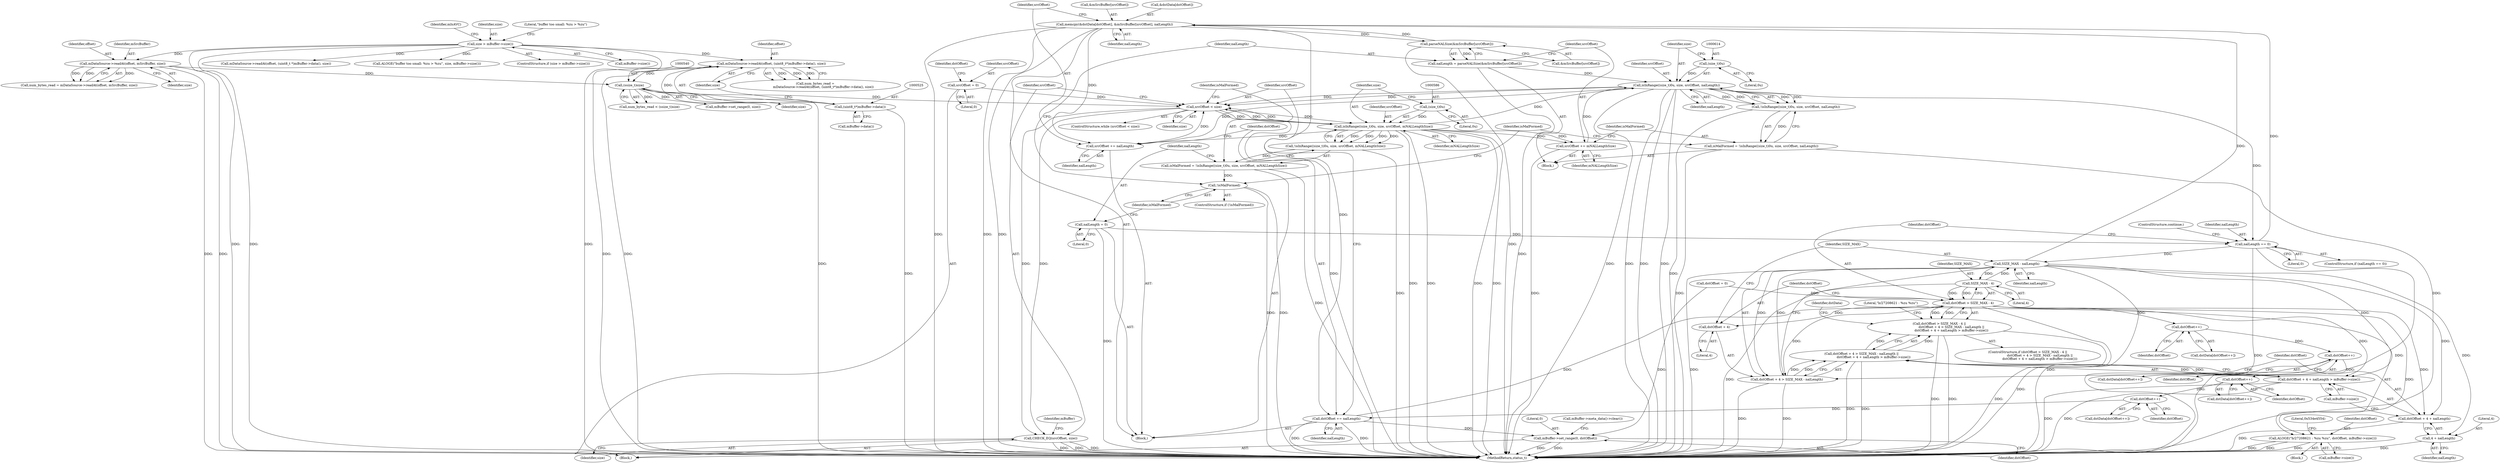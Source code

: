 digraph "0_Android_7a282fb64fef25349e9d341f102d9cea3bf75baf@array" {
"1000696" [label="(Call,memcpy(&dstData[dstOffset], &mSrcBuffer[srcOffset], nalLength))"];
"1000601" [label="(Call,parseNALSize(&mSrcBuffer[srcOffset]))"];
"1000696" [label="(Call,memcpy(&dstData[dstOffset], &mSrcBuffer[srcOffset], nalLength))"];
"1000648" [label="(Call,SIZE_MAX - nalLength)"];
"1000640" [label="(Call,SIZE_MAX - 4)"];
"1000631" [label="(Call,nalLength == 0)"];
"1000612" [label="(Call,isInRange((size_t)0u, size, srcOffset, nalLength))"];
"1000613" [label="(Call,(size_t)0u)"];
"1000584" [label="(Call,isInRange((size_t)0u, size, srcOffset, mNALLengthSize))"];
"1000585" [label="(Call,(size_t)0u)"];
"1000576" [label="(Call,srcOffset < size)"];
"1000568" [label="(Call,srcOffset = 0)"];
"1000706" [label="(Call,srcOffset += nalLength)"];
"1000539" [label="(Call,(ssize_t)size)"];
"1000522" [label="(Call,mDataSource->readAt(offset, (uint8_t*)mBuffer->data(), size))"];
"1000524" [label="(Call,(uint8_t*)mBuffer->data())"];
"1000310" [label="(Call,size > mBuffer->size())"];
"1000532" [label="(Call,mDataSource->readAt(offset, mSrcBuffer, size))"];
"1000606" [label="(Call,srcOffset += mNALLengthSize)"];
"1000599" [label="(Call,nalLength = parseNALSize(&mSrcBuffer[srcOffset]))"];
"1000592" [label="(Call,nalLength = 0)"];
"1000583" [label="(Call,!isInRange((size_t)0u, size, srcOffset, mNALLengthSize))"];
"1000581" [label="(Call,isMalFormed = !isInRange((size_t)0u, size, srcOffset, mNALLengthSize))"];
"1000596" [label="(Call,!isMalFormed)"];
"1000712" [label="(Call,CHECK_EQ(srcOffset, size))"];
"1000611" [label="(Call,!isInRange((size_t)0u, size, srcOffset, nalLength))"];
"1000609" [label="(Call,isMalFormed = !isInRange((size_t)0u, size, srcOffset, nalLength))"];
"1000638" [label="(Call,dstOffset > SIZE_MAX - 4)"];
"1000637" [label="(Call,dstOffset > SIZE_MAX - 4 ||\n                        dstOffset + 4 > SIZE_MAX - nalLength ||\n                        dstOffset + 4 + nalLength > mBuffer->size())"];
"1000644" [label="(Call,dstOffset + 4 > SIZE_MAX - nalLength)"];
"1000643" [label="(Call,dstOffset + 4 > SIZE_MAX - nalLength ||\n                        dstOffset + 4 + nalLength > mBuffer->size())"];
"1000645" [label="(Call,dstOffset + 4)"];
"1000651" [label="(Call,dstOffset + 4 + nalLength > mBuffer->size())"];
"1000652" [label="(Call,dstOffset + 4 + nalLength)"];
"1000659" [label="(Call,ALOGE(\"b/27208621 : %zu %zu\", dstOffset, mBuffer->size()))"];
"1000675" [label="(Call,dstOffset++)"];
"1000681" [label="(Call,dstOffset++)"];
"1000687" [label="(Call,dstOffset++)"];
"1000693" [label="(Call,dstOffset++)"];
"1000709" [label="(Call,dstOffset += nalLength)"];
"1000719" [label="(Call,mBuffer->set_range(0, dstOffset))"];
"1000654" [label="(Call,4 + nalLength)"];
"1000584" [label="(Call,isInRange((size_t)0u, size, srcOffset, mNALLengthSize))"];
"1000576" [label="(Call,srcOffset < size)"];
"1000714" [label="(Identifier,size)"];
"1000688" [label="(Identifier,dstOffset)"];
"1000639" [label="(Identifier,dstOffset)"];
"1000645" [label="(Call,dstOffset + 4)"];
"1000526" [label="(Call,mBuffer->data())"];
"1000712" [label="(Call,CHECK_EQ(srcOffset, size))"];
"1000594" [label="(Literal,0)"];
"1000608" [label="(Identifier,mNALLengthSize)"];
"1000534" [label="(Identifier,mSrcBuffer)"];
"1000556" [label="(Call,mBuffer->set_range(0, size))"];
"1000570" [label="(Literal,0)"];
"1000541" [label="(Identifier,size)"];
"1000593" [label="(Identifier,nalLength)"];
"1000766" [label="(MethodReturn,status_t)"];
"1000612" [label="(Call,isInRange((size_t)0u, size, srcOffset, nalLength))"];
"1000522" [label="(Call,mDataSource->readAt(offset, (uint8_t*)mBuffer->data(), size))"];
"1000520" [label="(Call,num_bytes_read =\n                mDataSource->readAt(offset, (uint8_t*)mBuffer->data(), size))"];
"1000674" [label="(Identifier,dstData)"];
"1000602" [label="(Call,&mSrcBuffer[srcOffset])"];
"1000648" [label="(Call,SIZE_MAX - nalLength)"];
"1000598" [label="(Block,)"];
"1000711" [label="(Identifier,nalLength)"];
"1000651" [label="(Call,dstOffset + 4 + nalLength > mBuffer->size())"];
"1000592" [label="(Call,nalLength = 0)"];
"1000599" [label="(Call,nalLength = parseNALSize(&mSrcBuffer[srcOffset]))"];
"1000595" [label="(ControlStructure,if (!isMalFormed))"];
"1000722" [label="(Call,mBuffer->meta_data()->clear())"];
"1000675" [label="(Call,dstOffset++)"];
"1000655" [label="(Literal,4)"];
"1000713" [label="(Identifier,srcOffset)"];
"1000706" [label="(Call,srcOffset += nalLength)"];
"1000618" [label="(Identifier,nalLength)"];
"1000615" [label="(Literal,0u)"];
"1000577" [label="(Identifier,srcOffset)"];
"1000572" [label="(Call,dstOffset = 0)"];
"1000335" [label="(Call,mDataSource->readAt(offset, (uint8_t *)mBuffer->data(), size))"];
"1000658" [label="(Block,)"];
"1000694" [label="(Identifier,dstOffset)"];
"1000596" [label="(Call,!isMalFormed)"];
"1000636" [label="(ControlStructure,if (dstOffset > SIZE_MAX - 4 ||\n                        dstOffset + 4 > SIZE_MAX - nalLength ||\n                        dstOffset + 4 + nalLength > mBuffer->size()))"];
"1000687" [label="(Call,dstOffset++)"];
"1000682" [label="(Identifier,dstOffset)"];
"1000314" [label="(Call,ALOGE(\"buffer too small: %zu > %zu\", size, mBuffer->size()))"];
"1000635" [label="(ControlStructure,continue;)"];
"1000606" [label="(Call,srcOffset += mNALLengthSize)"];
"1000660" [label="(Literal,\"b/27208621 : %zu %zu\")"];
"1000719" [label="(Call,mBuffer->set_range(0, dstOffset))"];
"1000717" [label="(Identifier,mBuffer)"];
"1000310" [label="(Call,size > mBuffer->size())"];
"1000696" [label="(Call,memcpy(&dstData[dstOffset], &mSrcBuffer[srcOffset], nalLength))"];
"1000315" [label="(Literal,\"buffer too small: %zu > %zu\")"];
"1000575" [label="(ControlStructure,while (srcOffset < size))"];
"1000573" [label="(Identifier,dstOffset)"];
"1000324" [label="(Identifier,mIsAVC)"];
"1000656" [label="(Identifier,nalLength)"];
"1000609" [label="(Call,isMalFormed = !isInRange((size_t)0u, size, srcOffset, nalLength))"];
"1000532" [label="(Call,mDataSource->readAt(offset, mSrcBuffer, size))"];
"1000650" [label="(Identifier,nalLength)"];
"1000679" [label="(Call,dstData[dstOffset++])"];
"1000610" [label="(Identifier,isMalFormed)"];
"1000673" [label="(Call,dstData[dstOffset++])"];
"1000652" [label="(Call,dstOffset + 4 + nalLength)"];
"1000309" [label="(ControlStructure,if (size > mBuffer->size()))"];
"1000647" [label="(Literal,4)"];
"1000649" [label="(Identifier,SIZE_MAX)"];
"1000640" [label="(Call,SIZE_MAX - 4)"];
"1000643" [label="(Call,dstOffset + 4 > SIZE_MAX - nalLength ||\n                        dstOffset + 4 + nalLength > mBuffer->size())"];
"1000644" [label="(Call,dstOffset + 4 > SIZE_MAX - nalLength)"];
"1000535" [label="(Identifier,size)"];
"1000569" [label="(Identifier,srcOffset)"];
"1000620" [label="(Identifier,isMalFormed)"];
"1000583" [label="(Call,!isInRange((size_t)0u, size, srcOffset, mNALLengthSize))"];
"1000585" [label="(Call,(size_t)0u)"];
"1000539" [label="(Call,(ssize_t)size)"];
"1000637" [label="(Call,dstOffset > SIZE_MAX - 4 ||\n                        dstOffset + 4 > SIZE_MAX - nalLength ||\n                        dstOffset + 4 + nalLength > mBuffer->size())"];
"1000524" [label="(Call,(uint8_t*)mBuffer->data())"];
"1000630" [label="(ControlStructure,if (nalLength == 0))"];
"1000653" [label="(Identifier,dstOffset)"];
"1000600" [label="(Identifier,nalLength)"];
"1000527" [label="(Identifier,size)"];
"1000533" [label="(Identifier,offset)"];
"1000568" [label="(Call,srcOffset = 0)"];
"1000616" [label="(Identifier,size)"];
"1000530" [label="(Call,num_bytes_read = mDataSource->readAt(offset, mSrcBuffer, size))"];
"1000721" [label="(Identifier,dstOffset)"];
"1000633" [label="(Literal,0)"];
"1000311" [label="(Identifier,size)"];
"1000638" [label="(Call,dstOffset > SIZE_MAX - 4)"];
"1000664" [label="(Literal,0x534e4554)"];
"1000588" [label="(Identifier,size)"];
"1000523" [label="(Identifier,offset)"];
"1000537" [label="(Call,num_bytes_read < (ssize_t)size)"];
"1000589" [label="(Identifier,srcOffset)"];
"1000657" [label="(Call,mBuffer->size())"];
"1000662" [label="(Call,mBuffer->size())"];
"1000661" [label="(Identifier,dstOffset)"];
"1000701" [label="(Call,&mSrcBuffer[srcOffset])"];
"1000705" [label="(Identifier,nalLength)"];
"1000611" [label="(Call,!isInRange((size_t)0u, size, srcOffset, nalLength))"];
"1000720" [label="(Literal,0)"];
"1000632" [label="(Identifier,nalLength)"];
"1000597" [label="(Identifier,isMalFormed)"];
"1000654" [label="(Call,4 + nalLength)"];
"1000646" [label="(Identifier,dstOffset)"];
"1000708" [label="(Identifier,nalLength)"];
"1000581" [label="(Call,isMalFormed = !isInRange((size_t)0u, size, srcOffset, mNALLengthSize))"];
"1000590" [label="(Identifier,mNALLengthSize)"];
"1000312" [label="(Call,mBuffer->size())"];
"1000578" [label="(Identifier,size)"];
"1000631" [label="(Call,nalLength == 0)"];
"1000676" [label="(Identifier,dstOffset)"];
"1000579" [label="(Block,)"];
"1000691" [label="(Call,dstData[dstOffset++])"];
"1000617" [label="(Identifier,srcOffset)"];
"1000697" [label="(Call,&dstData[dstOffset])"];
"1000681" [label="(Call,dstOffset++)"];
"1000685" [label="(Call,dstData[dstOffset++])"];
"1000601" [label="(Call,parseNALSize(&mSrcBuffer[srcOffset]))"];
"1000587" [label="(Literal,0u)"];
"1000709" [label="(Call,dstOffset += nalLength)"];
"1000613" [label="(Call,(size_t)0u)"];
"1000607" [label="(Identifier,srcOffset)"];
"1000560" [label="(Block,)"];
"1000582" [label="(Identifier,isMalFormed)"];
"1000710" [label="(Identifier,dstOffset)"];
"1000707" [label="(Identifier,srcOffset)"];
"1000642" [label="(Literal,4)"];
"1000693" [label="(Call,dstOffset++)"];
"1000659" [label="(Call,ALOGE(\"b/27208621 : %zu %zu\", dstOffset, mBuffer->size()))"];
"1000641" [label="(Identifier,SIZE_MAX)"];
"1000696" -> "1000579"  [label="AST: "];
"1000696" -> "1000705"  [label="CFG: "];
"1000697" -> "1000696"  [label="AST: "];
"1000701" -> "1000696"  [label="AST: "];
"1000705" -> "1000696"  [label="AST: "];
"1000707" -> "1000696"  [label="CFG: "];
"1000696" -> "1000766"  [label="DDG: "];
"1000696" -> "1000766"  [label="DDG: "];
"1000696" -> "1000766"  [label="DDG: "];
"1000696" -> "1000601"  [label="DDG: "];
"1000601" -> "1000696"  [label="DDG: "];
"1000648" -> "1000696"  [label="DDG: "];
"1000631" -> "1000696"  [label="DDG: "];
"1000696" -> "1000706"  [label="DDG: "];
"1000696" -> "1000709"  [label="DDG: "];
"1000601" -> "1000599"  [label="AST: "];
"1000601" -> "1000602"  [label="CFG: "];
"1000602" -> "1000601"  [label="AST: "];
"1000599" -> "1000601"  [label="CFG: "];
"1000601" -> "1000766"  [label="DDG: "];
"1000601" -> "1000599"  [label="DDG: "];
"1000648" -> "1000644"  [label="AST: "];
"1000648" -> "1000650"  [label="CFG: "];
"1000649" -> "1000648"  [label="AST: "];
"1000650" -> "1000648"  [label="AST: "];
"1000644" -> "1000648"  [label="CFG: "];
"1000648" -> "1000766"  [label="DDG: "];
"1000648" -> "1000766"  [label="DDG: "];
"1000648" -> "1000640"  [label="DDG: "];
"1000648" -> "1000644"  [label="DDG: "];
"1000648" -> "1000644"  [label="DDG: "];
"1000640" -> "1000648"  [label="DDG: "];
"1000631" -> "1000648"  [label="DDG: "];
"1000648" -> "1000651"  [label="DDG: "];
"1000648" -> "1000652"  [label="DDG: "];
"1000648" -> "1000654"  [label="DDG: "];
"1000640" -> "1000638"  [label="AST: "];
"1000640" -> "1000642"  [label="CFG: "];
"1000641" -> "1000640"  [label="AST: "];
"1000642" -> "1000640"  [label="AST: "];
"1000638" -> "1000640"  [label="CFG: "];
"1000640" -> "1000766"  [label="DDG: "];
"1000640" -> "1000638"  [label="DDG: "];
"1000640" -> "1000638"  [label="DDG: "];
"1000631" -> "1000630"  [label="AST: "];
"1000631" -> "1000633"  [label="CFG: "];
"1000632" -> "1000631"  [label="AST: "];
"1000633" -> "1000631"  [label="AST: "];
"1000635" -> "1000631"  [label="CFG: "];
"1000639" -> "1000631"  [label="CFG: "];
"1000631" -> "1000766"  [label="DDG: "];
"1000631" -> "1000766"  [label="DDG: "];
"1000612" -> "1000631"  [label="DDG: "];
"1000592" -> "1000631"  [label="DDG: "];
"1000612" -> "1000611"  [label="AST: "];
"1000612" -> "1000618"  [label="CFG: "];
"1000613" -> "1000612"  [label="AST: "];
"1000616" -> "1000612"  [label="AST: "];
"1000617" -> "1000612"  [label="AST: "];
"1000618" -> "1000612"  [label="AST: "];
"1000611" -> "1000612"  [label="CFG: "];
"1000612" -> "1000766"  [label="DDG: "];
"1000612" -> "1000766"  [label="DDG: "];
"1000612" -> "1000766"  [label="DDG: "];
"1000612" -> "1000766"  [label="DDG: "];
"1000612" -> "1000576"  [label="DDG: "];
"1000612" -> "1000576"  [label="DDG: "];
"1000612" -> "1000611"  [label="DDG: "];
"1000612" -> "1000611"  [label="DDG: "];
"1000612" -> "1000611"  [label="DDG: "];
"1000612" -> "1000611"  [label="DDG: "];
"1000613" -> "1000612"  [label="DDG: "];
"1000584" -> "1000612"  [label="DDG: "];
"1000606" -> "1000612"  [label="DDG: "];
"1000599" -> "1000612"  [label="DDG: "];
"1000612" -> "1000706"  [label="DDG: "];
"1000613" -> "1000615"  [label="CFG: "];
"1000614" -> "1000613"  [label="AST: "];
"1000615" -> "1000613"  [label="AST: "];
"1000616" -> "1000613"  [label="CFG: "];
"1000584" -> "1000583"  [label="AST: "];
"1000584" -> "1000590"  [label="CFG: "];
"1000585" -> "1000584"  [label="AST: "];
"1000588" -> "1000584"  [label="AST: "];
"1000589" -> "1000584"  [label="AST: "];
"1000590" -> "1000584"  [label="AST: "];
"1000583" -> "1000584"  [label="CFG: "];
"1000584" -> "1000766"  [label="DDG: "];
"1000584" -> "1000766"  [label="DDG: "];
"1000584" -> "1000766"  [label="DDG: "];
"1000584" -> "1000766"  [label="DDG: "];
"1000584" -> "1000576"  [label="DDG: "];
"1000584" -> "1000576"  [label="DDG: "];
"1000584" -> "1000583"  [label="DDG: "];
"1000584" -> "1000583"  [label="DDG: "];
"1000584" -> "1000583"  [label="DDG: "];
"1000584" -> "1000583"  [label="DDG: "];
"1000585" -> "1000584"  [label="DDG: "];
"1000576" -> "1000584"  [label="DDG: "];
"1000576" -> "1000584"  [label="DDG: "];
"1000584" -> "1000606"  [label="DDG: "];
"1000584" -> "1000606"  [label="DDG: "];
"1000584" -> "1000706"  [label="DDG: "];
"1000585" -> "1000587"  [label="CFG: "];
"1000586" -> "1000585"  [label="AST: "];
"1000587" -> "1000585"  [label="AST: "];
"1000588" -> "1000585"  [label="CFG: "];
"1000576" -> "1000575"  [label="AST: "];
"1000576" -> "1000578"  [label="CFG: "];
"1000577" -> "1000576"  [label="AST: "];
"1000578" -> "1000576"  [label="AST: "];
"1000582" -> "1000576"  [label="CFG: "];
"1000713" -> "1000576"  [label="CFG: "];
"1000576" -> "1000766"  [label="DDG: "];
"1000568" -> "1000576"  [label="DDG: "];
"1000706" -> "1000576"  [label="DDG: "];
"1000539" -> "1000576"  [label="DDG: "];
"1000576" -> "1000712"  [label="DDG: "];
"1000576" -> "1000712"  [label="DDG: "];
"1000568" -> "1000560"  [label="AST: "];
"1000568" -> "1000570"  [label="CFG: "];
"1000569" -> "1000568"  [label="AST: "];
"1000570" -> "1000568"  [label="AST: "];
"1000573" -> "1000568"  [label="CFG: "];
"1000706" -> "1000579"  [label="AST: "];
"1000706" -> "1000708"  [label="CFG: "];
"1000707" -> "1000706"  [label="AST: "];
"1000708" -> "1000706"  [label="AST: "];
"1000710" -> "1000706"  [label="CFG: "];
"1000539" -> "1000537"  [label="AST: "];
"1000539" -> "1000541"  [label="CFG: "];
"1000540" -> "1000539"  [label="AST: "];
"1000541" -> "1000539"  [label="AST: "];
"1000537" -> "1000539"  [label="CFG: "];
"1000539" -> "1000766"  [label="DDG: "];
"1000539" -> "1000537"  [label="DDG: "];
"1000522" -> "1000539"  [label="DDG: "];
"1000532" -> "1000539"  [label="DDG: "];
"1000539" -> "1000556"  [label="DDG: "];
"1000522" -> "1000520"  [label="AST: "];
"1000522" -> "1000527"  [label="CFG: "];
"1000523" -> "1000522"  [label="AST: "];
"1000524" -> "1000522"  [label="AST: "];
"1000527" -> "1000522"  [label="AST: "];
"1000520" -> "1000522"  [label="CFG: "];
"1000522" -> "1000766"  [label="DDG: "];
"1000522" -> "1000766"  [label="DDG: "];
"1000522" -> "1000520"  [label="DDG: "];
"1000522" -> "1000520"  [label="DDG: "];
"1000522" -> "1000520"  [label="DDG: "];
"1000524" -> "1000522"  [label="DDG: "];
"1000310" -> "1000522"  [label="DDG: "];
"1000524" -> "1000526"  [label="CFG: "];
"1000525" -> "1000524"  [label="AST: "];
"1000526" -> "1000524"  [label="AST: "];
"1000527" -> "1000524"  [label="CFG: "];
"1000524" -> "1000766"  [label="DDG: "];
"1000310" -> "1000309"  [label="AST: "];
"1000310" -> "1000312"  [label="CFG: "];
"1000311" -> "1000310"  [label="AST: "];
"1000312" -> "1000310"  [label="AST: "];
"1000315" -> "1000310"  [label="CFG: "];
"1000324" -> "1000310"  [label="CFG: "];
"1000310" -> "1000766"  [label="DDG: "];
"1000310" -> "1000766"  [label="DDG: "];
"1000310" -> "1000766"  [label="DDG: "];
"1000310" -> "1000314"  [label="DDG: "];
"1000310" -> "1000335"  [label="DDG: "];
"1000310" -> "1000532"  [label="DDG: "];
"1000532" -> "1000530"  [label="AST: "];
"1000532" -> "1000535"  [label="CFG: "];
"1000533" -> "1000532"  [label="AST: "];
"1000534" -> "1000532"  [label="AST: "];
"1000535" -> "1000532"  [label="AST: "];
"1000530" -> "1000532"  [label="CFG: "];
"1000532" -> "1000766"  [label="DDG: "];
"1000532" -> "1000766"  [label="DDG: "];
"1000532" -> "1000530"  [label="DDG: "];
"1000532" -> "1000530"  [label="DDG: "];
"1000532" -> "1000530"  [label="DDG: "];
"1000606" -> "1000598"  [label="AST: "];
"1000606" -> "1000608"  [label="CFG: "];
"1000607" -> "1000606"  [label="AST: "];
"1000608" -> "1000606"  [label="AST: "];
"1000610" -> "1000606"  [label="CFG: "];
"1000606" -> "1000766"  [label="DDG: "];
"1000599" -> "1000598"  [label="AST: "];
"1000600" -> "1000599"  [label="AST: "];
"1000607" -> "1000599"  [label="CFG: "];
"1000599" -> "1000766"  [label="DDG: "];
"1000592" -> "1000579"  [label="AST: "];
"1000592" -> "1000594"  [label="CFG: "];
"1000593" -> "1000592"  [label="AST: "];
"1000594" -> "1000592"  [label="AST: "];
"1000597" -> "1000592"  [label="CFG: "];
"1000592" -> "1000766"  [label="DDG: "];
"1000583" -> "1000581"  [label="AST: "];
"1000581" -> "1000583"  [label="CFG: "];
"1000583" -> "1000766"  [label="DDG: "];
"1000583" -> "1000581"  [label="DDG: "];
"1000581" -> "1000579"  [label="AST: "];
"1000582" -> "1000581"  [label="AST: "];
"1000593" -> "1000581"  [label="CFG: "];
"1000581" -> "1000766"  [label="DDG: "];
"1000581" -> "1000596"  [label="DDG: "];
"1000596" -> "1000595"  [label="AST: "];
"1000596" -> "1000597"  [label="CFG: "];
"1000597" -> "1000596"  [label="AST: "];
"1000600" -> "1000596"  [label="CFG: "];
"1000620" -> "1000596"  [label="CFG: "];
"1000596" -> "1000766"  [label="DDG: "];
"1000596" -> "1000766"  [label="DDG: "];
"1000712" -> "1000560"  [label="AST: "];
"1000712" -> "1000714"  [label="CFG: "];
"1000713" -> "1000712"  [label="AST: "];
"1000714" -> "1000712"  [label="AST: "];
"1000717" -> "1000712"  [label="CFG: "];
"1000712" -> "1000766"  [label="DDG: "];
"1000712" -> "1000766"  [label="DDG: "];
"1000712" -> "1000766"  [label="DDG: "];
"1000611" -> "1000609"  [label="AST: "];
"1000609" -> "1000611"  [label="CFG: "];
"1000611" -> "1000766"  [label="DDG: "];
"1000611" -> "1000609"  [label="DDG: "];
"1000609" -> "1000598"  [label="AST: "];
"1000610" -> "1000609"  [label="AST: "];
"1000620" -> "1000609"  [label="CFG: "];
"1000609" -> "1000766"  [label="DDG: "];
"1000609" -> "1000766"  [label="DDG: "];
"1000638" -> "1000637"  [label="AST: "];
"1000639" -> "1000638"  [label="AST: "];
"1000646" -> "1000638"  [label="CFG: "];
"1000637" -> "1000638"  [label="CFG: "];
"1000638" -> "1000766"  [label="DDG: "];
"1000638" -> "1000637"  [label="DDG: "];
"1000638" -> "1000637"  [label="DDG: "];
"1000709" -> "1000638"  [label="DDG: "];
"1000572" -> "1000638"  [label="DDG: "];
"1000638" -> "1000644"  [label="DDG: "];
"1000638" -> "1000645"  [label="DDG: "];
"1000638" -> "1000651"  [label="DDG: "];
"1000638" -> "1000652"  [label="DDG: "];
"1000638" -> "1000659"  [label="DDG: "];
"1000638" -> "1000675"  [label="DDG: "];
"1000637" -> "1000636"  [label="AST: "];
"1000637" -> "1000643"  [label="CFG: "];
"1000643" -> "1000637"  [label="AST: "];
"1000660" -> "1000637"  [label="CFG: "];
"1000674" -> "1000637"  [label="CFG: "];
"1000637" -> "1000766"  [label="DDG: "];
"1000637" -> "1000766"  [label="DDG: "];
"1000637" -> "1000766"  [label="DDG: "];
"1000643" -> "1000637"  [label="DDG: "];
"1000643" -> "1000637"  [label="DDG: "];
"1000644" -> "1000643"  [label="AST: "];
"1000645" -> "1000644"  [label="AST: "];
"1000653" -> "1000644"  [label="CFG: "];
"1000643" -> "1000644"  [label="CFG: "];
"1000644" -> "1000766"  [label="DDG: "];
"1000644" -> "1000766"  [label="DDG: "];
"1000644" -> "1000643"  [label="DDG: "];
"1000644" -> "1000643"  [label="DDG: "];
"1000643" -> "1000651"  [label="CFG: "];
"1000651" -> "1000643"  [label="AST: "];
"1000643" -> "1000766"  [label="DDG: "];
"1000643" -> "1000766"  [label="DDG: "];
"1000651" -> "1000643"  [label="DDG: "];
"1000651" -> "1000643"  [label="DDG: "];
"1000645" -> "1000647"  [label="CFG: "];
"1000646" -> "1000645"  [label="AST: "];
"1000647" -> "1000645"  [label="AST: "];
"1000649" -> "1000645"  [label="CFG: "];
"1000651" -> "1000657"  [label="CFG: "];
"1000652" -> "1000651"  [label="AST: "];
"1000657" -> "1000651"  [label="AST: "];
"1000651" -> "1000766"  [label="DDG: "];
"1000651" -> "1000766"  [label="DDG: "];
"1000652" -> "1000654"  [label="CFG: "];
"1000653" -> "1000652"  [label="AST: "];
"1000654" -> "1000652"  [label="AST: "];
"1000657" -> "1000652"  [label="CFG: "];
"1000652" -> "1000766"  [label="DDG: "];
"1000659" -> "1000658"  [label="AST: "];
"1000659" -> "1000662"  [label="CFG: "];
"1000660" -> "1000659"  [label="AST: "];
"1000661" -> "1000659"  [label="AST: "];
"1000662" -> "1000659"  [label="AST: "];
"1000664" -> "1000659"  [label="CFG: "];
"1000659" -> "1000766"  [label="DDG: "];
"1000659" -> "1000766"  [label="DDG: "];
"1000659" -> "1000766"  [label="DDG: "];
"1000675" -> "1000673"  [label="AST: "];
"1000675" -> "1000676"  [label="CFG: "];
"1000676" -> "1000675"  [label="AST: "];
"1000673" -> "1000675"  [label="CFG: "];
"1000675" -> "1000681"  [label="DDG: "];
"1000681" -> "1000679"  [label="AST: "];
"1000681" -> "1000682"  [label="CFG: "];
"1000682" -> "1000681"  [label="AST: "];
"1000679" -> "1000681"  [label="CFG: "];
"1000681" -> "1000687"  [label="DDG: "];
"1000687" -> "1000685"  [label="AST: "];
"1000687" -> "1000688"  [label="CFG: "];
"1000688" -> "1000687"  [label="AST: "];
"1000685" -> "1000687"  [label="CFG: "];
"1000687" -> "1000693"  [label="DDG: "];
"1000693" -> "1000691"  [label="AST: "];
"1000693" -> "1000694"  [label="CFG: "];
"1000694" -> "1000693"  [label="AST: "];
"1000691" -> "1000693"  [label="CFG: "];
"1000693" -> "1000709"  [label="DDG: "];
"1000709" -> "1000579"  [label="AST: "];
"1000709" -> "1000711"  [label="CFG: "];
"1000710" -> "1000709"  [label="AST: "];
"1000711" -> "1000709"  [label="AST: "];
"1000577" -> "1000709"  [label="CFG: "];
"1000709" -> "1000766"  [label="DDG: "];
"1000709" -> "1000766"  [label="DDG: "];
"1000709" -> "1000719"  [label="DDG: "];
"1000719" -> "1000560"  [label="AST: "];
"1000719" -> "1000721"  [label="CFG: "];
"1000720" -> "1000719"  [label="AST: "];
"1000721" -> "1000719"  [label="AST: "];
"1000722" -> "1000719"  [label="CFG: "];
"1000719" -> "1000766"  [label="DDG: "];
"1000719" -> "1000766"  [label="DDG: "];
"1000572" -> "1000719"  [label="DDG: "];
"1000654" -> "1000656"  [label="CFG: "];
"1000655" -> "1000654"  [label="AST: "];
"1000656" -> "1000654"  [label="AST: "];
"1000654" -> "1000766"  [label="DDG: "];
}
